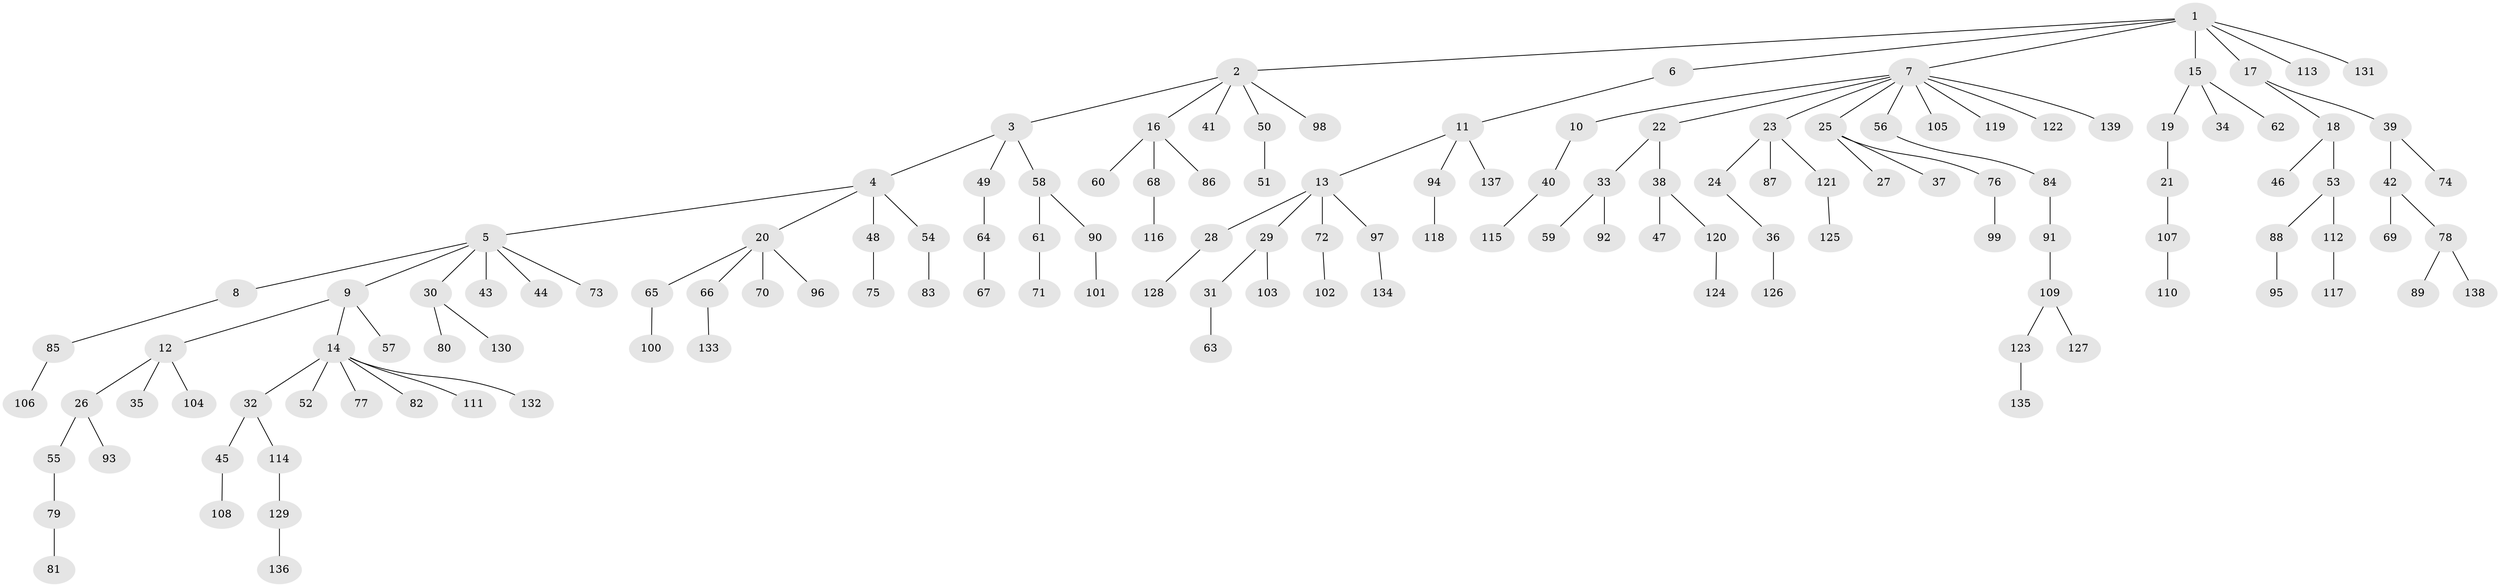 // coarse degree distribution, {8: 0.020618556701030927, 5: 0.041237113402061855, 6: 0.020618556701030927, 4: 0.041237113402061855, 10: 0.010309278350515464, 2: 0.12371134020618557, 3: 0.1134020618556701, 1: 0.6288659793814433}
// Generated by graph-tools (version 1.1) at 2025/24/03/03/25 07:24:08]
// undirected, 139 vertices, 138 edges
graph export_dot {
graph [start="1"]
  node [color=gray90,style=filled];
  1;
  2;
  3;
  4;
  5;
  6;
  7;
  8;
  9;
  10;
  11;
  12;
  13;
  14;
  15;
  16;
  17;
  18;
  19;
  20;
  21;
  22;
  23;
  24;
  25;
  26;
  27;
  28;
  29;
  30;
  31;
  32;
  33;
  34;
  35;
  36;
  37;
  38;
  39;
  40;
  41;
  42;
  43;
  44;
  45;
  46;
  47;
  48;
  49;
  50;
  51;
  52;
  53;
  54;
  55;
  56;
  57;
  58;
  59;
  60;
  61;
  62;
  63;
  64;
  65;
  66;
  67;
  68;
  69;
  70;
  71;
  72;
  73;
  74;
  75;
  76;
  77;
  78;
  79;
  80;
  81;
  82;
  83;
  84;
  85;
  86;
  87;
  88;
  89;
  90;
  91;
  92;
  93;
  94;
  95;
  96;
  97;
  98;
  99;
  100;
  101;
  102;
  103;
  104;
  105;
  106;
  107;
  108;
  109;
  110;
  111;
  112;
  113;
  114;
  115;
  116;
  117;
  118;
  119;
  120;
  121;
  122;
  123;
  124;
  125;
  126;
  127;
  128;
  129;
  130;
  131;
  132;
  133;
  134;
  135;
  136;
  137;
  138;
  139;
  1 -- 2;
  1 -- 6;
  1 -- 7;
  1 -- 15;
  1 -- 17;
  1 -- 113;
  1 -- 131;
  2 -- 3;
  2 -- 16;
  2 -- 41;
  2 -- 50;
  2 -- 98;
  3 -- 4;
  3 -- 49;
  3 -- 58;
  4 -- 5;
  4 -- 20;
  4 -- 48;
  4 -- 54;
  5 -- 8;
  5 -- 9;
  5 -- 30;
  5 -- 43;
  5 -- 44;
  5 -- 73;
  6 -- 11;
  7 -- 10;
  7 -- 22;
  7 -- 23;
  7 -- 25;
  7 -- 56;
  7 -- 105;
  7 -- 119;
  7 -- 122;
  7 -- 139;
  8 -- 85;
  9 -- 12;
  9 -- 14;
  9 -- 57;
  10 -- 40;
  11 -- 13;
  11 -- 94;
  11 -- 137;
  12 -- 26;
  12 -- 35;
  12 -- 104;
  13 -- 28;
  13 -- 29;
  13 -- 72;
  13 -- 97;
  14 -- 32;
  14 -- 52;
  14 -- 77;
  14 -- 82;
  14 -- 111;
  14 -- 132;
  15 -- 19;
  15 -- 34;
  15 -- 62;
  16 -- 60;
  16 -- 68;
  16 -- 86;
  17 -- 18;
  17 -- 39;
  18 -- 46;
  18 -- 53;
  19 -- 21;
  20 -- 65;
  20 -- 66;
  20 -- 70;
  20 -- 96;
  21 -- 107;
  22 -- 33;
  22 -- 38;
  23 -- 24;
  23 -- 87;
  23 -- 121;
  24 -- 36;
  25 -- 27;
  25 -- 37;
  25 -- 76;
  26 -- 55;
  26 -- 93;
  28 -- 128;
  29 -- 31;
  29 -- 103;
  30 -- 80;
  30 -- 130;
  31 -- 63;
  32 -- 45;
  32 -- 114;
  33 -- 59;
  33 -- 92;
  36 -- 126;
  38 -- 47;
  38 -- 120;
  39 -- 42;
  39 -- 74;
  40 -- 115;
  42 -- 69;
  42 -- 78;
  45 -- 108;
  48 -- 75;
  49 -- 64;
  50 -- 51;
  53 -- 88;
  53 -- 112;
  54 -- 83;
  55 -- 79;
  56 -- 84;
  58 -- 61;
  58 -- 90;
  61 -- 71;
  64 -- 67;
  65 -- 100;
  66 -- 133;
  68 -- 116;
  72 -- 102;
  76 -- 99;
  78 -- 89;
  78 -- 138;
  79 -- 81;
  84 -- 91;
  85 -- 106;
  88 -- 95;
  90 -- 101;
  91 -- 109;
  94 -- 118;
  97 -- 134;
  107 -- 110;
  109 -- 123;
  109 -- 127;
  112 -- 117;
  114 -- 129;
  120 -- 124;
  121 -- 125;
  123 -- 135;
  129 -- 136;
}
